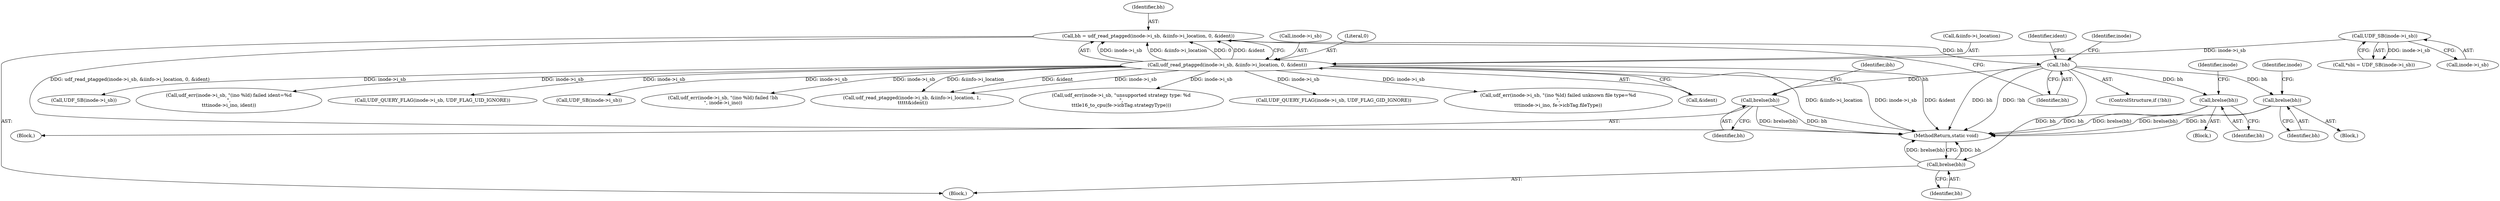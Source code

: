 digraph "0_linux_c03aa9f6e1f938618e6db2e23afef0574efeeb65@API" {
"1000126" [label="(Call,bh = udf_read_ptagged(inode->i_sb, &iinfo->i_location, 0, &ident))"];
"1000128" [label="(Call,udf_read_ptagged(inode->i_sb, &iinfo->i_location, 0, &ident))"];
"1000121" [label="(Call,UDF_SB(inode->i_sb))"];
"1000140" [label="(Call,!bh)"];
"1000176" [label="(Call,brelse(bh))"];
"1000284" [label="(Call,brelse(bh))"];
"1000319" [label="(Call,brelse(bh))"];
"1001154" [label="(Call,brelse(bh))"];
"1000136" [label="(Literal,0)"];
"1000284" [label="(Call,brelse(bh))"];
"1000634" [label="(Call,UDF_SB(inode->i_sb))"];
"1000176" [label="(Call,brelse(bh))"];
"1000167" [label="(Call,udf_err(inode->i_sb, \"(ino %ld) failed ident=%d\n\",\n\t\t\tinode->i_ino, ident))"];
"1000127" [label="(Identifier,bh)"];
"1000105" [label="(Block,)"];
"1000145" [label="(Identifier,inode)"];
"1000157" [label="(Identifier,ident)"];
"1000585" [label="(Call,UDF_QUERY_FLAG(inode->i_sb, UDF_FLAG_UID_IGNORE))"];
"1000600" [label="(Call,UDF_SB(inode->i_sb))"];
"1000137" [label="(Call,&ident)"];
"1000319" [label="(Call,brelse(bh))"];
"1001156" [label="(MethodReturn,static void)"];
"1001154" [label="(Call,brelse(bh))"];
"1000126" [label="(Call,bh = udf_read_ptagged(inode->i_sb, &iinfo->i_location, 0, &ident))"];
"1000143" [label="(Call,udf_err(inode->i_sb, \"(ino %ld) failed !bh\n\", inode->i_ino))"];
"1000287" [label="(Identifier,ibh)"];
"1000285" [label="(Identifier,bh)"];
"1000132" [label="(Call,&iinfo->i_location)"];
"1001155" [label="(Identifier,bh)"];
"1000322" [label="(Identifier,inode)"];
"1000166" [label="(Block,)"];
"1000129" [label="(Call,inode->i_sb)"];
"1000139" [label="(ControlStructure,if (!bh))"];
"1000179" [label="(Identifier,inode)"];
"1000274" [label="(Block,)"];
"1000208" [label="(Call,udf_read_ptagged(inode->i_sb, &iinfo->i_location, 1,\n \t\t\t\t\t&ident))"];
"1000119" [label="(Call,*sbi = UDF_SB(inode->i_sb))"];
"1000308" [label="(Call,udf_err(inode->i_sb, \"unsupported strategy type: %d\n\",\n\t\t\tle16_to_cpu(fe->icbTag.strategyType)))"];
"1000177" [label="(Identifier,bh)"];
"1000128" [label="(Call,udf_read_ptagged(inode->i_sb, &iinfo->i_location, 0, &ident))"];
"1000307" [label="(Block,)"];
"1000619" [label="(Call,UDF_QUERY_FLAG(inode->i_sb, UDF_FLAG_GID_IGNORE))"];
"1000122" [label="(Call,inode->i_sb)"];
"1000140" [label="(Call,!bh)"];
"1000320" [label="(Identifier,bh)"];
"1000121" [label="(Call,UDF_SB(inode->i_sb))"];
"1001098" [label="(Call,udf_err(inode->i_sb, \"(ino %ld) failed unknown file type=%d\n\",\n\t\t\tinode->i_ino, fe->icbTag.fileType))"];
"1000141" [label="(Identifier,bh)"];
"1000126" -> "1000105"  [label="AST: "];
"1000126" -> "1000128"  [label="CFG: "];
"1000127" -> "1000126"  [label="AST: "];
"1000128" -> "1000126"  [label="AST: "];
"1000141" -> "1000126"  [label="CFG: "];
"1000126" -> "1001156"  [label="DDG: udf_read_ptagged(inode->i_sb, &iinfo->i_location, 0, &ident)"];
"1000128" -> "1000126"  [label="DDG: inode->i_sb"];
"1000128" -> "1000126"  [label="DDG: &iinfo->i_location"];
"1000128" -> "1000126"  [label="DDG: 0"];
"1000128" -> "1000126"  [label="DDG: &ident"];
"1000126" -> "1000140"  [label="DDG: bh"];
"1000128" -> "1000137"  [label="CFG: "];
"1000129" -> "1000128"  [label="AST: "];
"1000132" -> "1000128"  [label="AST: "];
"1000136" -> "1000128"  [label="AST: "];
"1000137" -> "1000128"  [label="AST: "];
"1000128" -> "1001156"  [label="DDG: &iinfo->i_location"];
"1000128" -> "1001156"  [label="DDG: inode->i_sb"];
"1000128" -> "1001156"  [label="DDG: &ident"];
"1000121" -> "1000128"  [label="DDG: inode->i_sb"];
"1000128" -> "1000143"  [label="DDG: inode->i_sb"];
"1000128" -> "1000167"  [label="DDG: inode->i_sb"];
"1000128" -> "1000208"  [label="DDG: inode->i_sb"];
"1000128" -> "1000208"  [label="DDG: &iinfo->i_location"];
"1000128" -> "1000208"  [label="DDG: &ident"];
"1000128" -> "1000308"  [label="DDG: inode->i_sb"];
"1000128" -> "1000585"  [label="DDG: inode->i_sb"];
"1000128" -> "1000600"  [label="DDG: inode->i_sb"];
"1000128" -> "1000619"  [label="DDG: inode->i_sb"];
"1000128" -> "1000634"  [label="DDG: inode->i_sb"];
"1000128" -> "1001098"  [label="DDG: inode->i_sb"];
"1000121" -> "1000119"  [label="AST: "];
"1000121" -> "1000122"  [label="CFG: "];
"1000122" -> "1000121"  [label="AST: "];
"1000119" -> "1000121"  [label="CFG: "];
"1000121" -> "1000119"  [label="DDG: inode->i_sb"];
"1000140" -> "1000139"  [label="AST: "];
"1000140" -> "1000141"  [label="CFG: "];
"1000141" -> "1000140"  [label="AST: "];
"1000145" -> "1000140"  [label="CFG: "];
"1000157" -> "1000140"  [label="CFG: "];
"1000140" -> "1001156"  [label="DDG: bh"];
"1000140" -> "1001156"  [label="DDG: !bh"];
"1000140" -> "1000176"  [label="DDG: bh"];
"1000140" -> "1000284"  [label="DDG: bh"];
"1000140" -> "1000319"  [label="DDG: bh"];
"1000140" -> "1001154"  [label="DDG: bh"];
"1000176" -> "1000166"  [label="AST: "];
"1000176" -> "1000177"  [label="CFG: "];
"1000177" -> "1000176"  [label="AST: "];
"1000179" -> "1000176"  [label="CFG: "];
"1000176" -> "1001156"  [label="DDG: brelse(bh)"];
"1000176" -> "1001156"  [label="DDG: bh"];
"1000284" -> "1000274"  [label="AST: "];
"1000284" -> "1000285"  [label="CFG: "];
"1000285" -> "1000284"  [label="AST: "];
"1000287" -> "1000284"  [label="CFG: "];
"1000284" -> "1001156"  [label="DDG: bh"];
"1000284" -> "1001156"  [label="DDG: brelse(bh)"];
"1000319" -> "1000307"  [label="AST: "];
"1000319" -> "1000320"  [label="CFG: "];
"1000320" -> "1000319"  [label="AST: "];
"1000322" -> "1000319"  [label="CFG: "];
"1000319" -> "1001156"  [label="DDG: brelse(bh)"];
"1000319" -> "1001156"  [label="DDG: bh"];
"1001154" -> "1000105"  [label="AST: "];
"1001154" -> "1001155"  [label="CFG: "];
"1001155" -> "1001154"  [label="AST: "];
"1001156" -> "1001154"  [label="CFG: "];
"1001154" -> "1001156"  [label="DDG: bh"];
"1001154" -> "1001156"  [label="DDG: brelse(bh)"];
}
